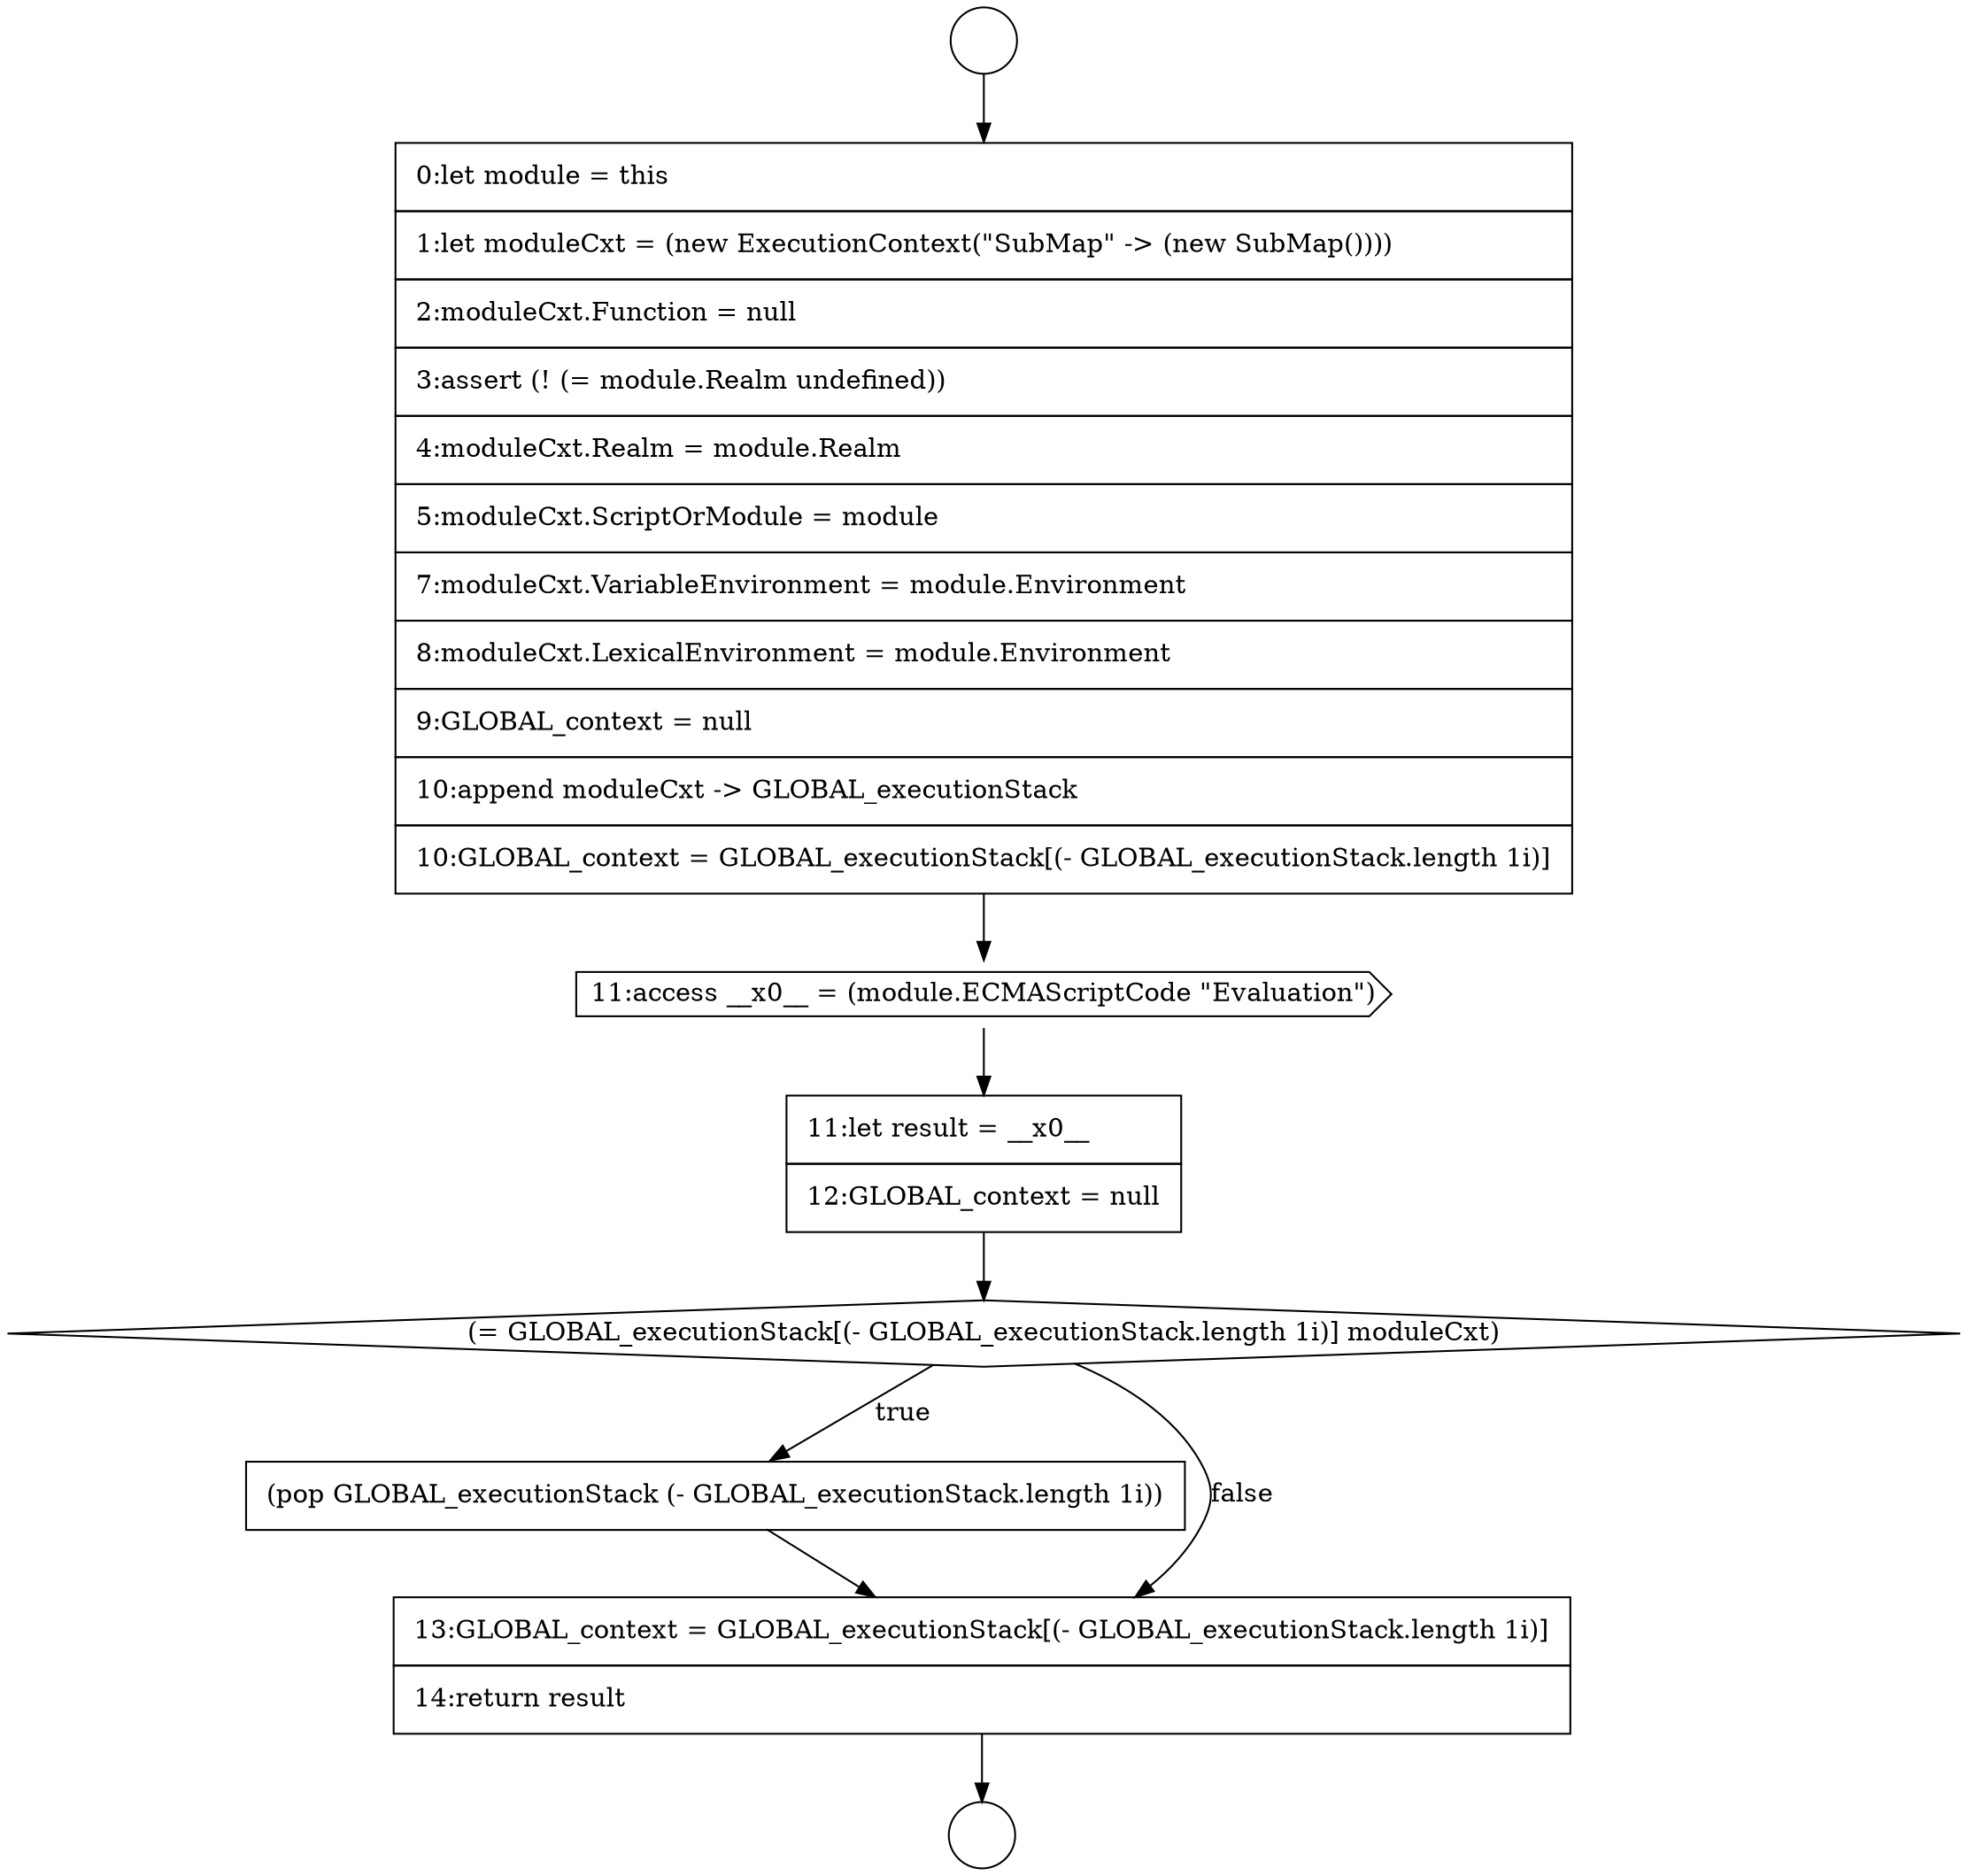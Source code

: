 digraph {
  node10478 [shape=none, margin=0, label=<<font color="black">
    <table border="0" cellborder="1" cellspacing="0" cellpadding="10">
      <tr><td align="left">(pop GLOBAL_executionStack (- GLOBAL_executionStack.length 1i))</td></tr>
    </table>
  </font>> color="black" fillcolor="white" style=filled]
  node10474 [shape=none, margin=0, label=<<font color="black">
    <table border="0" cellborder="1" cellspacing="0" cellpadding="10">
      <tr><td align="left">0:let module = this</td></tr>
      <tr><td align="left">1:let moduleCxt = (new ExecutionContext(&quot;SubMap&quot; -&gt; (new SubMap())))</td></tr>
      <tr><td align="left">2:moduleCxt.Function = null</td></tr>
      <tr><td align="left">3:assert (! (= module.Realm undefined))</td></tr>
      <tr><td align="left">4:moduleCxt.Realm = module.Realm</td></tr>
      <tr><td align="left">5:moduleCxt.ScriptOrModule = module</td></tr>
      <tr><td align="left">7:moduleCxt.VariableEnvironment = module.Environment</td></tr>
      <tr><td align="left">8:moduleCxt.LexicalEnvironment = module.Environment</td></tr>
      <tr><td align="left">9:GLOBAL_context = null</td></tr>
      <tr><td align="left">10:append moduleCxt -&gt; GLOBAL_executionStack</td></tr>
      <tr><td align="left">10:GLOBAL_context = GLOBAL_executionStack[(- GLOBAL_executionStack.length 1i)]</td></tr>
    </table>
  </font>> color="black" fillcolor="white" style=filled]
  node10477 [shape=diamond, label=<<font color="black">(= GLOBAL_executionStack[(- GLOBAL_executionStack.length 1i)] moduleCxt)</font>> color="black" fillcolor="white" style=filled]
  node10473 [shape=circle label=" " color="black" fillcolor="white" style=filled]
  node10476 [shape=none, margin=0, label=<<font color="black">
    <table border="0" cellborder="1" cellspacing="0" cellpadding="10">
      <tr><td align="left">11:let result = __x0__</td></tr>
      <tr><td align="left">12:GLOBAL_context = null</td></tr>
    </table>
  </font>> color="black" fillcolor="white" style=filled]
  node10479 [shape=none, margin=0, label=<<font color="black">
    <table border="0" cellborder="1" cellspacing="0" cellpadding="10">
      <tr><td align="left">13:GLOBAL_context = GLOBAL_executionStack[(- GLOBAL_executionStack.length 1i)]</td></tr>
      <tr><td align="left">14:return result</td></tr>
    </table>
  </font>> color="black" fillcolor="white" style=filled]
  node10472 [shape=circle label=" " color="black" fillcolor="white" style=filled]
  node10475 [shape=cds, label=<<font color="black">11:access __x0__ = (module.ECMAScriptCode &quot;Evaluation&quot;)</font>> color="black" fillcolor="white" style=filled]
  node10475 -> node10476 [ color="black"]
  node10476 -> node10477 [ color="black"]
  node10478 -> node10479 [ color="black"]
  node10474 -> node10475 [ color="black"]
  node10472 -> node10474 [ color="black"]
  node10479 -> node10473 [ color="black"]
  node10477 -> node10478 [label=<<font color="black">true</font>> color="black"]
  node10477 -> node10479 [label=<<font color="black">false</font>> color="black"]
}
